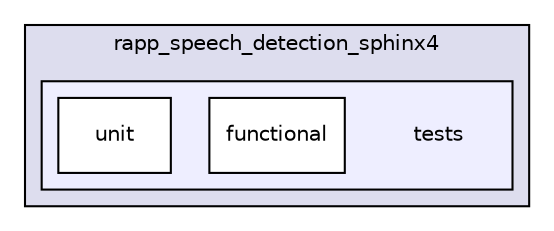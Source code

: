 digraph "/home/travis/rapp_temp/rapp-platform/rapp_speech_detection_sphinx4/tests" {
  compound=true
  node [ fontsize="10", fontname="Helvetica"];
  edge [ labelfontsize="10", labelfontname="Helvetica"];
  subgraph clusterdir_da3ea0f2ac0c100638ceec93695c5053 {
    graph [ bgcolor="#ddddee", pencolor="black", label="rapp_speech_detection_sphinx4" fontname="Helvetica", fontsize="10", URL="dir_da3ea0f2ac0c100638ceec93695c5053.html"]
  subgraph clusterdir_566b2142c898e8531a5b096fd366b079 {
    graph [ bgcolor="#eeeeff", pencolor="black", label="" URL="dir_566b2142c898e8531a5b096fd366b079.html"];
    dir_566b2142c898e8531a5b096fd366b079 [shape=plaintext label="tests"];
    dir_22431805cecf7c1c2eb5723738e06b53 [shape=box label="functional" color="black" fillcolor="white" style="filled" URL="dir_22431805cecf7c1c2eb5723738e06b53.html"];
    dir_5f7bab38d76b8cdd9931394d8ec3a952 [shape=box label="unit" color="black" fillcolor="white" style="filled" URL="dir_5f7bab38d76b8cdd9931394d8ec3a952.html"];
  }
  }
}
